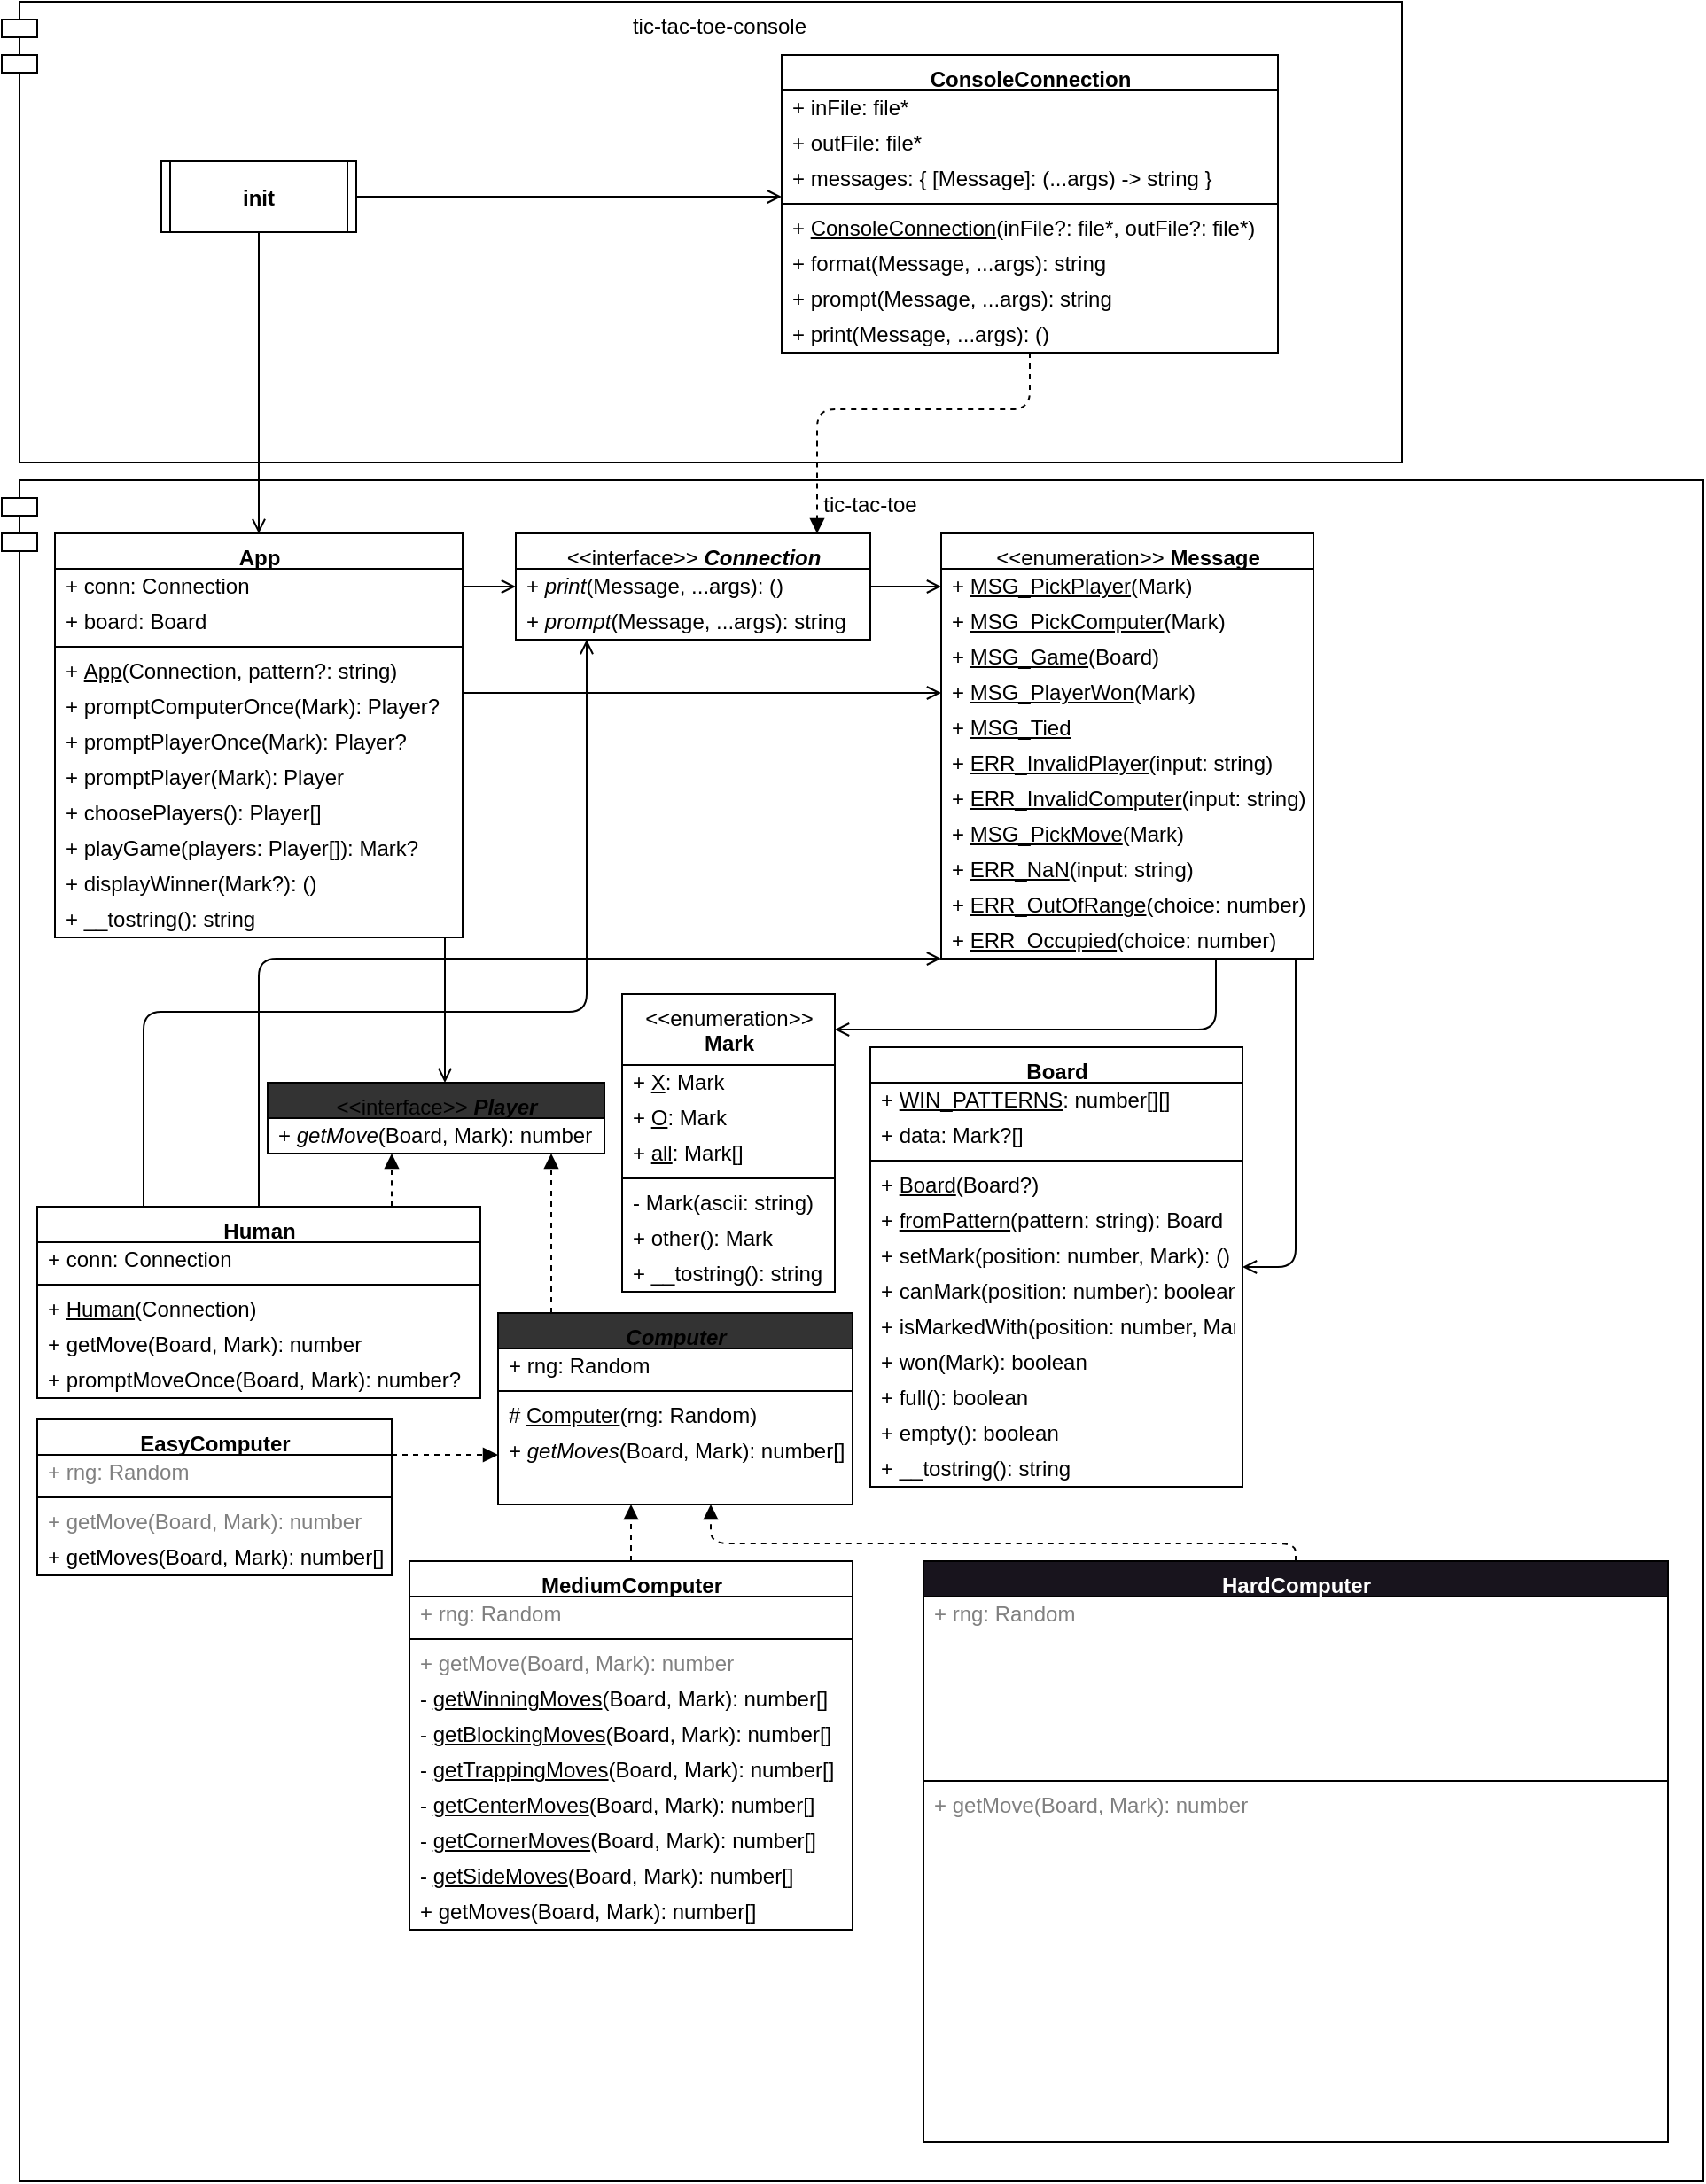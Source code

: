 <mxfile>
    <diagram name="Page-1" id="3Qmz4yNFCVc4k0oNwkrS">
        <mxGraphModel dx="1030" dy="307" grid="1" gridSize="10" guides="0" tooltips="1" connect="1" arrows="1" fold="1" page="1" pageScale="1" pageWidth="850" pageHeight="1100" math="0" shadow="0">
            <root>
                <mxCell id="0"/>
                <mxCell id="1" parent="0"/>
                <mxCell id="96" value="" style="group" vertex="1" connectable="0" parent="1">
                    <mxGeometry x="10" y="10" width="790" height="260" as="geometry"/>
                </mxCell>
                <mxCell id="vkjEDLj0hO1vBvQd3F8n-6" value="tic-tac-toe-console" style="shape=module;align=left;spacingLeft=20;align=center;verticalAlign=top;whiteSpace=wrap;html=1;" parent="96" vertex="1">
                    <mxGeometry width="790" height="260" as="geometry"/>
                </mxCell>
                <mxCell id="188" style="edgeStyle=orthogonalEdgeStyle;html=1;fontColor=#FFFFFF;endArrow=open;endFill=0;" edge="1" parent="96" source="13" target="3">
                    <mxGeometry relative="1" as="geometry">
                        <Array as="points">
                            <mxPoint x="380" y="110"/>
                            <mxPoint x="380" y="110"/>
                        </Array>
                    </mxGeometry>
                </mxCell>
                <mxCell id="13" value="init" style="shape=process2;fixedSize=1;size=5;fontStyle=1;" vertex="1" parent="96">
                    <mxGeometry x="90" y="90" width="110" height="40" as="geometry"/>
                </mxCell>
                <mxCell id="3" value="&lt;b&gt;ConsoleConnection&lt;/b&gt;" style="swimlane;fontStyle=0;align=center;verticalAlign=top;childLayout=stackLayout;horizontal=1;startSize=20;horizontalStack=0;resizeParent=1;resizeParentMax=0;resizeLast=0;collapsible=0;marginBottom=0;html=1;" vertex="1" parent="96">
                    <mxGeometry x="440" y="30" width="280" height="168" as="geometry"/>
                </mxCell>
                <mxCell id="5" value="+ inFile: file*" style="text;html=1;strokeColor=none;fillColor=none;align=left;verticalAlign=middle;spacingLeft=4;spacingRight=4;overflow=hidden;rotatable=0;points=[[0,0.5],[1,0.5]];portConstraint=eastwest;" vertex="1" parent="3">
                    <mxGeometry y="20" width="280" height="20" as="geometry"/>
                </mxCell>
                <mxCell id="14" value="+ outFile: file*" style="text;html=1;strokeColor=none;fillColor=none;align=left;verticalAlign=middle;spacingLeft=4;spacingRight=4;overflow=hidden;rotatable=0;points=[[0,0.5],[1,0.5]];portConstraint=eastwest;" vertex="1" parent="3">
                    <mxGeometry y="40" width="280" height="20" as="geometry"/>
                </mxCell>
                <mxCell id="17" value="+ messages: { [Message]: (...args) -&amp;gt; string }" style="text;html=1;strokeColor=none;fillColor=none;align=left;verticalAlign=middle;spacingLeft=4;spacingRight=4;overflow=hidden;rotatable=0;points=[[0,0.5],[1,0.5]];portConstraint=eastwest;" vertex="1" parent="3">
                    <mxGeometry y="60" width="280" height="20" as="geometry"/>
                </mxCell>
                <mxCell id="8" value="" style="line;strokeWidth=1;fillColor=none;align=left;verticalAlign=middle;spacingTop=-1;spacingLeft=3;spacingRight=3;rotatable=0;labelPosition=right;points=[];portConstraint=eastwest;" vertex="1" parent="3">
                    <mxGeometry y="80" width="280" height="8" as="geometry"/>
                </mxCell>
                <mxCell id="19" value="+ &lt;u&gt;ConsoleConnection&lt;/u&gt;(inFile?: file*, outFile?: file*)" style="text;html=1;strokeColor=none;fillColor=none;align=left;verticalAlign=middle;spacingLeft=4;spacingRight=4;overflow=hidden;rotatable=0;points=[[0,0.5],[1,0.5]];portConstraint=eastwest;" vertex="1" parent="3">
                    <mxGeometry y="88" width="280" height="20" as="geometry"/>
                </mxCell>
                <mxCell id="18" value="+ format(Message, ...args): string" style="text;html=1;strokeColor=none;fillColor=none;align=left;verticalAlign=middle;spacingLeft=4;spacingRight=4;overflow=hidden;rotatable=0;points=[[0,0.5],[1,0.5]];portConstraint=eastwest;" vertex="1" parent="3">
                    <mxGeometry y="108" width="280" height="20" as="geometry"/>
                </mxCell>
                <mxCell id="10" value="+ prompt(Message, ...args): string" style="text;html=1;strokeColor=none;fillColor=none;align=left;verticalAlign=middle;spacingLeft=4;spacingRight=4;overflow=hidden;rotatable=0;points=[[0,0.5],[1,0.5]];portConstraint=eastwest;" vertex="1" parent="3">
                    <mxGeometry y="128" width="280" height="20" as="geometry"/>
                </mxCell>
                <mxCell id="16" value="+ print(Message, ...args): ()" style="text;html=1;strokeColor=none;fillColor=none;align=left;verticalAlign=middle;spacingLeft=4;spacingRight=4;overflow=hidden;rotatable=0;points=[[0,0.5],[1,0.5]];portConstraint=eastwest;" vertex="1" parent="3">
                    <mxGeometry y="148" width="280" height="20" as="geometry"/>
                </mxCell>
                <mxCell id="190" value="" style="group" vertex="1" connectable="0" parent="1">
                    <mxGeometry x="10" y="280" width="960" height="960" as="geometry"/>
                </mxCell>
                <mxCell id="vkjEDLj0hO1vBvQd3F8n-5" value="tic-tac-toe" style="shape=module;align=left;spacingLeft=20;align=center;verticalAlign=top;whiteSpace=wrap;html=1;" parent="190" vertex="1">
                    <mxGeometry width="960" height="960" as="geometry"/>
                </mxCell>
                <mxCell id="20" value="&lt;b&gt;App&lt;/b&gt;" style="swimlane;fontStyle=0;align=center;verticalAlign=top;childLayout=stackLayout;horizontal=1;startSize=20;horizontalStack=0;resizeParent=1;resizeParentMax=0;resizeLast=0;collapsible=0;marginBottom=0;html=1;" vertex="1" parent="190">
                    <mxGeometry x="30" y="30" width="230" height="228" as="geometry"/>
                </mxCell>
                <mxCell id="28" value="+ conn: Connection" style="text;html=1;strokeColor=none;fillColor=none;align=left;verticalAlign=middle;spacingLeft=4;spacingRight=4;overflow=hidden;rotatable=0;points=[[0,0.5],[1,0.5]];portConstraint=eastwest;" vertex="1" parent="20">
                    <mxGeometry y="20" width="230" height="20" as="geometry"/>
                </mxCell>
                <mxCell id="24" value="+ board: Board" style="text;html=1;strokeColor=none;fillColor=none;align=left;verticalAlign=middle;spacingLeft=4;spacingRight=4;overflow=hidden;rotatable=0;points=[[0,0.5],[1,0.5]];portConstraint=eastwest;" vertex="1" parent="20">
                    <mxGeometry y="40" width="230" height="20" as="geometry"/>
                </mxCell>
                <mxCell id="25" value="" style="line;strokeWidth=1;fillColor=none;align=left;verticalAlign=middle;spacingTop=-1;spacingLeft=3;spacingRight=3;rotatable=0;labelPosition=right;points=[];portConstraint=eastwest;" vertex="1" parent="20">
                    <mxGeometry y="60" width="230" height="8" as="geometry"/>
                </mxCell>
                <mxCell id="22" value="+&amp;nbsp;&lt;u&gt;App&lt;/u&gt;(Connection, pattern?: string)" style="text;html=1;strokeColor=none;fillColor=none;align=left;verticalAlign=middle;spacingLeft=4;spacingRight=4;overflow=hidden;rotatable=0;points=[[0,0.5],[1,0.5]];portConstraint=eastwest;" vertex="1" parent="20">
                    <mxGeometry y="68" width="230" height="20" as="geometry"/>
                </mxCell>
                <mxCell id="27" value="+ promptComputerOnce(Mark): Player?" style="text;html=1;strokeColor=none;fillColor=none;align=left;verticalAlign=middle;spacingLeft=4;spacingRight=4;overflow=hidden;rotatable=0;points=[[0,0.5],[1,0.5]];portConstraint=eastwest;" vertex="1" parent="20">
                    <mxGeometry y="88" width="230" height="20" as="geometry"/>
                </mxCell>
                <mxCell id="29" value="+ promptPlayerOnce(Mark): Player?" style="text;html=1;strokeColor=none;fillColor=none;align=left;verticalAlign=middle;spacingLeft=4;spacingRight=4;overflow=hidden;rotatable=0;points=[[0,0.5],[1,0.5]];portConstraint=eastwest;" vertex="1" parent="20">
                    <mxGeometry y="108" width="230" height="20" as="geometry"/>
                </mxCell>
                <mxCell id="33" value="+ promptPlayer(Mark): Player" style="text;html=1;strokeColor=none;fillColor=none;align=left;verticalAlign=middle;spacingLeft=4;spacingRight=4;overflow=hidden;rotatable=0;points=[[0,0.5],[1,0.5]];portConstraint=eastwest;" vertex="1" parent="20">
                    <mxGeometry y="128" width="230" height="20" as="geometry"/>
                </mxCell>
                <mxCell id="32" value="+ choosePlayers(): Player[]" style="text;html=1;strokeColor=none;fillColor=none;align=left;verticalAlign=middle;spacingLeft=4;spacingRight=4;overflow=hidden;rotatable=0;points=[[0,0.5],[1,0.5]];portConstraint=eastwest;" vertex="1" parent="20">
                    <mxGeometry y="148" width="230" height="20" as="geometry"/>
                </mxCell>
                <mxCell id="31" value="+ playGame(players: Player[]): Mark?" style="text;html=1;strokeColor=none;fillColor=none;align=left;verticalAlign=middle;spacingLeft=4;spacingRight=4;overflow=hidden;rotatable=0;points=[[0,0.5],[1,0.5]];portConstraint=eastwest;" vertex="1" parent="20">
                    <mxGeometry y="168" width="230" height="20" as="geometry"/>
                </mxCell>
                <mxCell id="30" value="+ displayWinner(Mark?): ()" style="text;html=1;strokeColor=none;fillColor=none;align=left;verticalAlign=middle;spacingLeft=4;spacingRight=4;overflow=hidden;rotatable=0;points=[[0,0.5],[1,0.5]];portConstraint=eastwest;" vertex="1" parent="20">
                    <mxGeometry y="188" width="230" height="20" as="geometry"/>
                </mxCell>
                <mxCell id="34" value="+ __tostring(): string" style="text;html=1;strokeColor=none;fillColor=none;align=left;verticalAlign=middle;spacingLeft=4;spacingRight=4;overflow=hidden;rotatable=0;points=[[0,0.5],[1,0.5]];portConstraint=eastwest;" vertex="1" parent="20">
                    <mxGeometry y="208" width="230" height="20" as="geometry"/>
                </mxCell>
                <mxCell id="35" value="&amp;lt;&amp;lt;interface&amp;gt;&amp;gt; &lt;b&gt;&lt;i&gt;Connection&lt;/i&gt;&lt;/b&gt;" style="swimlane;fontStyle=0;align=center;verticalAlign=top;childLayout=stackLayout;horizontal=1;startSize=20;horizontalStack=0;resizeParent=1;resizeParentMax=0;resizeLast=0;collapsible=0;marginBottom=0;html=1;" vertex="1" parent="190">
                    <mxGeometry x="290" y="30" width="200" height="60" as="geometry"/>
                </mxCell>
                <mxCell id="39" value="+ &lt;i&gt;print&lt;/i&gt;(Message, ...args): ()" style="text;html=1;strokeColor=none;fillColor=none;align=left;verticalAlign=middle;spacingLeft=4;spacingRight=4;overflow=hidden;rotatable=0;points=[[0,0.5],[1,0.5]];portConstraint=eastwest;" vertex="1" parent="35">
                    <mxGeometry y="20" width="200" height="20" as="geometry"/>
                </mxCell>
                <mxCell id="43" value="+ &lt;i&gt;prompt&lt;/i&gt;(Message, ...args): string" style="text;html=1;strokeColor=none;fillColor=none;align=left;verticalAlign=middle;spacingLeft=4;spacingRight=4;overflow=hidden;rotatable=0;points=[[0,0.5],[1,0.5]];portConstraint=eastwest;" vertex="1" parent="35">
                    <mxGeometry y="40" width="200" height="20" as="geometry"/>
                </mxCell>
                <mxCell id="181" style="edgeStyle=orthogonalEdgeStyle;html=1;fontColor=#FFFFFF;endArrow=open;endFill=0;" edge="1" parent="190" source="20" target="35">
                    <mxGeometry relative="1" as="geometry">
                        <Array as="points">
                            <mxPoint x="270" y="60"/>
                            <mxPoint x="270" y="60"/>
                        </Array>
                    </mxGeometry>
                </mxCell>
                <mxCell id="64" value="&amp;lt;&amp;lt;enumeration&amp;gt;&amp;gt;&lt;br&gt;&lt;b&gt;Mark&lt;/b&gt;" style="swimlane;fontStyle=0;align=center;verticalAlign=top;childLayout=stackLayout;horizontal=1;startSize=40;horizontalStack=0;resizeParent=1;resizeParentMax=0;resizeLast=0;collapsible=0;marginBottom=0;html=1;fillColor=default;" vertex="1" parent="190">
                    <mxGeometry x="350" y="290" width="120" height="168" as="geometry"/>
                </mxCell>
                <mxCell id="66" value="+ &lt;u&gt;X&lt;/u&gt;: Mark" style="text;html=1;strokeColor=none;fillColor=none;align=left;verticalAlign=middle;spacingLeft=4;spacingRight=4;overflow=hidden;rotatable=0;points=[[0,0.5],[1,0.5]];portConstraint=eastwest;" vertex="1" parent="64">
                    <mxGeometry y="40" width="120" height="20" as="geometry"/>
                </mxCell>
                <mxCell id="72" value="+ &lt;u&gt;O&lt;/u&gt;: Mark" style="text;html=1;strokeColor=none;fillColor=none;align=left;verticalAlign=middle;spacingLeft=4;spacingRight=4;overflow=hidden;rotatable=0;points=[[0,0.5],[1,0.5]];portConstraint=eastwest;" vertex="1" parent="64">
                    <mxGeometry y="60" width="120" height="20" as="geometry"/>
                </mxCell>
                <mxCell id="73" value="+ &lt;u&gt;all&lt;/u&gt;: Mark[]" style="text;html=1;strokeColor=none;fillColor=none;align=left;verticalAlign=middle;spacingLeft=4;spacingRight=4;overflow=hidden;rotatable=0;points=[[0,0.5],[1,0.5]];portConstraint=eastwest;" vertex="1" parent="64">
                    <mxGeometry y="80" width="120" height="20" as="geometry"/>
                </mxCell>
                <mxCell id="69" value="" style="line;strokeWidth=1;fillColor=none;align=left;verticalAlign=middle;spacingTop=-1;spacingLeft=3;spacingRight=3;rotatable=0;labelPosition=right;points=[];portConstraint=eastwest;" vertex="1" parent="64">
                    <mxGeometry y="100" width="120" height="8" as="geometry"/>
                </mxCell>
                <mxCell id="71" value="- Mark(ascii: string)" style="text;html=1;strokeColor=none;fillColor=none;align=left;verticalAlign=middle;spacingLeft=4;spacingRight=4;overflow=hidden;rotatable=0;points=[[0,0.5],[1,0.5]];portConstraint=eastwest;" vertex="1" parent="64">
                    <mxGeometry y="108" width="120" height="20" as="geometry"/>
                </mxCell>
                <mxCell id="74" value="+ other(): Mark" style="text;html=1;strokeColor=none;fillColor=none;align=left;verticalAlign=middle;spacingLeft=4;spacingRight=4;overflow=hidden;rotatable=0;points=[[0,0.5],[1,0.5]];portConstraint=eastwest;" vertex="1" parent="64">
                    <mxGeometry y="128" width="120" height="20" as="geometry"/>
                </mxCell>
                <mxCell id="75" value="+ __tostring(): string" style="text;html=1;strokeColor=none;fillColor=none;align=left;verticalAlign=middle;spacingLeft=4;spacingRight=4;overflow=hidden;rotatable=0;points=[[0,0.5],[1,0.5]];portConstraint=eastwest;" vertex="1" parent="64">
                    <mxGeometry y="148" width="120" height="20" as="geometry"/>
                </mxCell>
                <mxCell id="140" style="edgeStyle=orthogonalEdgeStyle;html=1;endArrow=open;endFill=0;" edge="1" parent="190" source="76" target="44">
                    <mxGeometry relative="1" as="geometry">
                        <mxPoint x="580" y="154" as="sourcePoint"/>
                        <Array as="points">
                            <mxPoint x="730" y="444"/>
                        </Array>
                    </mxGeometry>
                </mxCell>
                <mxCell id="141" style="edgeStyle=orthogonalEdgeStyle;html=1;endArrow=open;endFill=0;" edge="1" parent="190" source="76" target="64">
                    <mxGeometry relative="1" as="geometry">
                        <Array as="points">
                            <mxPoint x="685" y="310"/>
                        </Array>
                    </mxGeometry>
                </mxCell>
                <mxCell id="76" value="&amp;lt;&amp;lt;enumeration&amp;gt;&amp;gt; &lt;b&gt;Message&lt;/b&gt;" style="swimlane;fontStyle=0;align=center;verticalAlign=top;childLayout=stackLayout;horizontal=1;startSize=20;horizontalStack=0;resizeParent=1;resizeParentMax=0;resizeLast=0;collapsible=0;marginBottom=0;html=1;" vertex="1" parent="190">
                    <mxGeometry x="530" y="30" width="210" height="240" as="geometry"/>
                </mxCell>
                <mxCell id="84" value="+ &lt;u&gt;MSG_PickPlayer&lt;/u&gt;(Mark)" style="text;html=1;strokeColor=none;fillColor=none;align=left;verticalAlign=middle;spacingLeft=4;spacingRight=4;overflow=hidden;rotatable=0;points=[[0,0.5],[1,0.5]];portConstraint=eastwest;" vertex="1" parent="76">
                    <mxGeometry y="20" width="210" height="20" as="geometry"/>
                </mxCell>
                <mxCell id="85" value="+ &lt;u&gt;MSG_PickComputer&lt;/u&gt;(Mark)" style="text;html=1;strokeColor=none;fillColor=none;align=left;verticalAlign=middle;spacingLeft=4;spacingRight=4;overflow=hidden;rotatable=0;points=[[0,0.5],[1,0.5]];portConstraint=eastwest;" vertex="1" parent="76">
                    <mxGeometry y="40" width="210" height="20" as="geometry"/>
                </mxCell>
                <mxCell id="86" value="+ &lt;u&gt;MSG_Game&lt;/u&gt;(Board)" style="text;html=1;strokeColor=none;fillColor=none;align=left;verticalAlign=middle;spacingLeft=4;spacingRight=4;overflow=hidden;rotatable=0;points=[[0,0.5],[1,0.5]];portConstraint=eastwest;" vertex="1" parent="76">
                    <mxGeometry y="60" width="210" height="20" as="geometry"/>
                </mxCell>
                <mxCell id="87" value="+ &lt;u&gt;MSG_PlayerWon&lt;/u&gt;(Mark)" style="text;html=1;strokeColor=none;fillColor=none;align=left;verticalAlign=middle;spacingLeft=4;spacingRight=4;overflow=hidden;rotatable=0;points=[[0,0.5],[1,0.5]];portConstraint=eastwest;" vertex="1" parent="76">
                    <mxGeometry y="80" width="210" height="20" as="geometry"/>
                </mxCell>
                <mxCell id="88" value="+ &lt;u&gt;MSG_Tied&lt;/u&gt;" style="text;html=1;strokeColor=none;fillColor=none;align=left;verticalAlign=middle;spacingLeft=4;spacingRight=4;overflow=hidden;rotatable=0;points=[[0,0.5],[1,0.5]];portConstraint=eastwest;" vertex="1" parent="76">
                    <mxGeometry y="100" width="210" height="20" as="geometry"/>
                </mxCell>
                <mxCell id="89" value="+ &lt;u&gt;ERR_InvalidPlayer&lt;/u&gt;(input: string)" style="text;html=1;strokeColor=none;fillColor=none;align=left;verticalAlign=middle;spacingLeft=4;spacingRight=4;overflow=hidden;rotatable=0;points=[[0,0.5],[1,0.5]];portConstraint=eastwest;" vertex="1" parent="76">
                    <mxGeometry y="120" width="210" height="20" as="geometry"/>
                </mxCell>
                <mxCell id="90" value="+ &lt;u&gt;ERR_InvalidComputer&lt;/u&gt;(input: string)" style="text;html=1;strokeColor=none;fillColor=none;align=left;verticalAlign=middle;spacingLeft=4;spacingRight=4;overflow=hidden;rotatable=0;points=[[0,0.5],[1,0.5]];portConstraint=eastwest;" vertex="1" parent="76">
                    <mxGeometry y="140" width="210" height="20" as="geometry"/>
                </mxCell>
                <mxCell id="91" value="+ &lt;u&gt;MSG_PickMove&lt;/u&gt;(Mark)" style="text;html=1;strokeColor=none;fillColor=none;align=left;verticalAlign=middle;spacingLeft=4;spacingRight=4;overflow=hidden;rotatable=0;points=[[0,0.5],[1,0.5]];portConstraint=eastwest;" vertex="1" parent="76">
                    <mxGeometry y="160" width="210" height="20" as="geometry"/>
                </mxCell>
                <mxCell id="92" value="+ &lt;u&gt;ERR_NaN&lt;/u&gt;(input: string)" style="text;html=1;strokeColor=none;fillColor=none;align=left;verticalAlign=middle;spacingLeft=4;spacingRight=4;overflow=hidden;rotatable=0;points=[[0,0.5],[1,0.5]];portConstraint=eastwest;" vertex="1" parent="76">
                    <mxGeometry y="180" width="210" height="20" as="geometry"/>
                </mxCell>
                <mxCell id="93" value="+ &lt;u&gt;ERR_OutOfRange&lt;/u&gt;(choice: number)" style="text;html=1;strokeColor=none;fillColor=none;align=left;verticalAlign=middle;spacingLeft=4;spacingRight=4;overflow=hidden;rotatable=0;points=[[0,0.5],[1,0.5]];portConstraint=eastwest;" vertex="1" parent="76">
                    <mxGeometry y="200" width="210" height="20" as="geometry"/>
                </mxCell>
                <mxCell id="94" value="+ &lt;u&gt;ERR_Occupied&lt;/u&gt;(choice: number)" style="text;html=1;strokeColor=none;fillColor=none;align=left;verticalAlign=middle;spacingLeft=4;spacingRight=4;overflow=hidden;rotatable=0;points=[[0,0.5],[1,0.5]];portConstraint=eastwest;" vertex="1" parent="76">
                    <mxGeometry y="220" width="210" height="20" as="geometry"/>
                </mxCell>
                <mxCell id="186" style="edgeStyle=orthogonalEdgeStyle;html=1;fontColor=#FFFFFF;endArrow=open;endFill=0;" edge="1" parent="190" source="20" target="76">
                    <mxGeometry relative="1" as="geometry">
                        <Array as="points">
                            <mxPoint x="400" y="120"/>
                            <mxPoint x="400" y="120"/>
                        </Array>
                    </mxGeometry>
                </mxCell>
                <mxCell id="185" style="edgeStyle=orthogonalEdgeStyle;html=1;fontColor=#FFFFFF;endArrow=open;endFill=0;" edge="1" parent="190" source="35" target="76">
                    <mxGeometry relative="1" as="geometry">
                        <Array as="points">
                            <mxPoint x="520" y="60"/>
                            <mxPoint x="520" y="60"/>
                        </Array>
                    </mxGeometry>
                </mxCell>
                <mxCell id="98" value="&amp;lt;&amp;lt;interface&amp;gt;&amp;gt; &lt;b&gt;&lt;i&gt;Player&lt;/i&gt;&lt;/b&gt;" style="swimlane;fontStyle=0;align=center;verticalAlign=top;childLayout=stackLayout;horizontal=1;startSize=20;horizontalStack=0;resizeParent=1;resizeParentMax=0;resizeLast=0;collapsible=0;marginBottom=0;html=1;fillStyle=auto;gradientColor=none;swimlaneFillColor=none;fillColor=#333333;" vertex="1" parent="190">
                    <mxGeometry x="150" y="340" width="190" height="40" as="geometry"/>
                </mxCell>
                <mxCell id="105" value="+ &lt;i&gt;getMove&lt;/i&gt;(Board, Mark): number" style="text;html=1;strokeColor=none;fillColor=none;align=left;verticalAlign=middle;spacingLeft=4;spacingRight=4;overflow=hidden;rotatable=0;points=[[0,0.5],[1,0.5]];portConstraint=eastwest;" vertex="1" parent="98">
                    <mxGeometry y="20" width="190" height="20" as="geometry"/>
                </mxCell>
                <mxCell id="139" style="edgeStyle=orthogonalEdgeStyle;html=1;endArrow=open;endFill=0;" edge="1" parent="190" source="20" target="98">
                    <mxGeometry relative="1" as="geometry">
                        <Array as="points">
                            <mxPoint x="250" y="310"/>
                            <mxPoint x="250" y="310"/>
                        </Array>
                    </mxGeometry>
                </mxCell>
                <mxCell id="114" style="edgeStyle=orthogonalEdgeStyle;html=1;endArrow=block;endFill=1;dashed=1;" edge="1" parent="190" source="106" target="98">
                    <mxGeometry relative="1" as="geometry">
                        <Array as="points">
                            <mxPoint x="310" y="430"/>
                            <mxPoint x="310" y="430"/>
                        </Array>
                    </mxGeometry>
                </mxCell>
                <mxCell id="106" value="&lt;b&gt;&lt;i&gt;Computer&lt;/i&gt;&lt;/b&gt;" style="swimlane;fontStyle=0;align=center;verticalAlign=top;childLayout=stackLayout;horizontal=1;startSize=20;horizontalStack=0;resizeParent=1;resizeParentMax=0;resizeLast=0;collapsible=0;marginBottom=0;html=1;fillColor=#333333;" vertex="1" parent="190">
                    <mxGeometry x="280" y="470" width="200" height="108" as="geometry"/>
                </mxCell>
                <mxCell id="135" value="+ rng: Random" style="text;html=1;strokeColor=none;fillColor=none;align=left;verticalAlign=middle;spacingLeft=4;spacingRight=4;overflow=hidden;rotatable=0;points=[[0,0.5],[1,0.5]];portConstraint=eastwest;" vertex="1" parent="106">
                    <mxGeometry y="20" width="200" height="20" as="geometry"/>
                </mxCell>
                <mxCell id="134" value="" style="line;strokeWidth=1;fillColor=none;align=left;verticalAlign=middle;spacingTop=-1;spacingLeft=3;spacingRight=3;rotatable=0;labelPosition=right;points=[];portConstraint=eastwest;" vertex="1" parent="106">
                    <mxGeometry y="40" width="200" height="8" as="geometry"/>
                </mxCell>
                <mxCell id="136" value="# &lt;u&gt;Computer&lt;/u&gt;(rng: Random)" style="text;html=1;strokeColor=none;fillColor=none;align=left;verticalAlign=middle;spacingLeft=4;spacingRight=4;overflow=hidden;rotatable=0;points=[[0,0.5],[1,0.5]];portConstraint=eastwest;" vertex="1" parent="106">
                    <mxGeometry y="48" width="200" height="20" as="geometry"/>
                </mxCell>
                <mxCell id="113" value="+ &lt;i&gt;getMoves&lt;/i&gt;(Board, Mark): number[]" style="text;html=1;strokeColor=none;fillColor=none;align=left;verticalAlign=middle;spacingLeft=4;spacingRight=4;overflow=hidden;rotatable=0;points=[[0,0.5],[1,0.5]];portConstraint=eastwest;" vertex="1" parent="106">
                    <mxGeometry y="68" width="200" height="20" as="geometry"/>
                </mxCell>
                <mxCell id="109" value="+ getMove(Board, Mark): number" style="text;html=1;strokeColor=none;fillColor=none;align=left;verticalAlign=middle;spacingLeft=4;spacingRight=4;overflow=hidden;rotatable=0;points=[[0,0.5],[1,0.5]];portConstraint=eastwest;fontColor=#FFFFFF;" vertex="1" parent="106">
                    <mxGeometry y="88" width="200" height="20" as="geometry"/>
                </mxCell>
                <mxCell id="125" style="edgeStyle=orthogonalEdgeStyle;html=1;endArrow=block;endFill=1;dashed=1;" edge="1" parent="190" source="115" target="98">
                    <mxGeometry relative="1" as="geometry">
                        <Array as="points">
                            <mxPoint x="220" y="400"/>
                            <mxPoint x="220" y="400"/>
                        </Array>
                    </mxGeometry>
                </mxCell>
                <mxCell id="182" style="edgeStyle=orthogonalEdgeStyle;html=1;fontColor=#FFFFFF;endArrow=open;endFill=0;" edge="1" parent="190" source="115" target="35">
                    <mxGeometry relative="1" as="geometry">
                        <Array as="points">
                            <mxPoint x="80" y="300"/>
                            <mxPoint x="330" y="300"/>
                        </Array>
                    </mxGeometry>
                </mxCell>
                <mxCell id="187" style="edgeStyle=orthogonalEdgeStyle;html=1;fontColor=#FFFFFF;endArrow=open;endFill=0;" edge="1" parent="190" source="115" target="76">
                    <mxGeometry relative="1" as="geometry">
                        <Array as="points">
                            <mxPoint x="145" y="270"/>
                        </Array>
                    </mxGeometry>
                </mxCell>
                <mxCell id="115" value="&lt;b&gt;Human&lt;/b&gt;" style="swimlane;fontStyle=0;align=center;verticalAlign=top;childLayout=stackLayout;horizontal=1;startSize=20;horizontalStack=0;resizeParent=1;resizeParentMax=0;resizeLast=0;collapsible=0;marginBottom=0;html=1;" vertex="1" parent="190">
                    <mxGeometry x="20" y="410" width="250" height="108" as="geometry"/>
                </mxCell>
                <mxCell id="122" value="+ conn: Connection" style="text;html=1;strokeColor=none;fillColor=none;align=left;verticalAlign=middle;spacingLeft=4;spacingRight=4;overflow=hidden;rotatable=0;points=[[0,0.5],[1,0.5]];portConstraint=eastwest;" vertex="1" parent="115">
                    <mxGeometry y="20" width="250" height="20" as="geometry"/>
                </mxCell>
                <mxCell id="120" value="" style="line;strokeWidth=1;fillColor=none;align=left;verticalAlign=middle;spacingTop=-1;spacingLeft=3;spacingRight=3;rotatable=0;labelPosition=right;points=[];portConstraint=eastwest;" vertex="1" parent="115">
                    <mxGeometry y="40" width="250" height="8" as="geometry"/>
                </mxCell>
                <mxCell id="124" value="+ &lt;u&gt;Human&lt;/u&gt;(Connection)" style="text;html=1;strokeColor=none;fillColor=none;align=left;verticalAlign=middle;spacingLeft=4;spacingRight=4;overflow=hidden;rotatable=0;points=[[0,0.5],[1,0.5]];portConstraint=eastwest;" vertex="1" parent="115">
                    <mxGeometry y="48" width="250" height="20" as="geometry"/>
                </mxCell>
                <mxCell id="117" value="+ getMove(Board, Mark): number" style="text;html=1;strokeColor=none;fillColor=none;align=left;verticalAlign=middle;spacingLeft=4;spacingRight=4;overflow=hidden;rotatable=0;points=[[0,0.5],[1,0.5]];portConstraint=eastwest;" vertex="1" parent="115">
                    <mxGeometry y="68" width="250" height="20" as="geometry"/>
                </mxCell>
                <mxCell id="119" value="+ promptMoveOnce(Board, Mark): number?" style="text;html=1;strokeColor=none;fillColor=none;align=left;verticalAlign=middle;spacingLeft=4;spacingRight=4;overflow=hidden;rotatable=0;points=[[0,0.5],[1,0.5]];portConstraint=eastwest;" vertex="1" parent="115">
                    <mxGeometry y="88" width="250" height="20" as="geometry"/>
                </mxCell>
                <mxCell id="138" style="edgeStyle=orthogonalEdgeStyle;html=1;dashed=1;endArrow=block;endFill=1;" edge="1" parent="190" source="126" target="106">
                    <mxGeometry relative="1" as="geometry">
                        <Array as="points">
                            <mxPoint x="250" y="550"/>
                            <mxPoint x="250" y="550"/>
                        </Array>
                    </mxGeometry>
                </mxCell>
                <mxCell id="126" value="&lt;b&gt;EasyComputer&lt;/b&gt;" style="swimlane;fontStyle=0;align=center;verticalAlign=top;childLayout=stackLayout;horizontal=1;startSize=20;horizontalStack=0;resizeParent=1;resizeParentMax=0;resizeLast=0;collapsible=0;marginBottom=0;html=1;" vertex="1" parent="190">
                    <mxGeometry x="20" y="530" width="200" height="88" as="geometry"/>
                </mxCell>
                <mxCell id="137" value="+ rng: Random" style="text;html=1;strokeColor=none;fillColor=none;align=left;verticalAlign=middle;spacingLeft=4;spacingRight=4;overflow=hidden;rotatable=0;points=[[0,0.5],[1,0.5]];portConstraint=eastwest;fontColor=#808080;" vertex="1" parent="126">
                    <mxGeometry y="20" width="200" height="20" as="geometry"/>
                </mxCell>
                <mxCell id="131" value="" style="line;strokeWidth=1;fillColor=none;align=left;verticalAlign=middle;spacingTop=-1;spacingLeft=3;spacingRight=3;rotatable=0;labelPosition=right;points=[];portConstraint=eastwest;" vertex="1" parent="126">
                    <mxGeometry y="40" width="200" height="8" as="geometry"/>
                </mxCell>
                <mxCell id="145" value="+ getMove(Board, Mark): number" style="text;html=1;strokeColor=none;fillColor=none;align=left;verticalAlign=middle;spacingLeft=4;spacingRight=4;overflow=hidden;rotatable=0;points=[[0,0.5],[1,0.5]];portConstraint=eastwest;fontColor=#808080;" vertex="1" parent="126">
                    <mxGeometry y="48" width="200" height="20" as="geometry"/>
                </mxCell>
                <mxCell id="133" value="+ getMoves(Board, Mark): number[]" style="text;html=1;strokeColor=none;fillColor=none;align=left;verticalAlign=middle;spacingLeft=4;spacingRight=4;overflow=hidden;rotatable=0;points=[[0,0.5],[1,0.5]];portConstraint=eastwest;" vertex="1" parent="126">
                    <mxGeometry y="68" width="200" height="20" as="geometry"/>
                </mxCell>
                <mxCell id="151" style="edgeStyle=orthogonalEdgeStyle;html=1;fontColor=#FFFFFF;endArrow=block;endFill=1;dashed=1;" edge="1" parent="190" source="146" target="106">
                    <mxGeometry relative="1" as="geometry">
                        <Array as="points">
                            <mxPoint x="355" y="610"/>
                            <mxPoint x="355" y="610"/>
                        </Array>
                    </mxGeometry>
                </mxCell>
                <mxCell id="146" value="&lt;b&gt;MediumComputer&lt;/b&gt;" style="swimlane;fontStyle=0;align=center;verticalAlign=top;childLayout=stackLayout;horizontal=1;startSize=20;horizontalStack=0;resizeParent=1;resizeParentMax=0;resizeLast=0;collapsible=0;marginBottom=0;html=1;fillColor=default;" vertex="1" parent="190">
                    <mxGeometry x="230" y="610" width="250" height="208" as="geometry"/>
                </mxCell>
                <mxCell id="147" value="+ rng: Random" style="text;html=1;strokeColor=none;fillColor=none;align=left;verticalAlign=middle;spacingLeft=4;spacingRight=4;overflow=hidden;rotatable=0;points=[[0,0.5],[1,0.5]];portConstraint=eastwest;fontColor=#808080;" vertex="1" parent="146">
                    <mxGeometry y="20" width="250" height="20" as="geometry"/>
                </mxCell>
                <mxCell id="148" value="" style="line;strokeWidth=1;fillColor=none;align=left;verticalAlign=middle;spacingTop=-1;spacingLeft=3;spacingRight=3;rotatable=0;labelPosition=right;points=[];portConstraint=eastwest;" vertex="1" parent="146">
                    <mxGeometry y="40" width="250" height="8" as="geometry"/>
                </mxCell>
                <mxCell id="150" value="+ getMove(Board, Mark): number" style="text;html=1;strokeColor=none;fillColor=none;align=left;verticalAlign=middle;spacingLeft=4;spacingRight=4;overflow=hidden;rotatable=0;points=[[0,0.5],[1,0.5]];portConstraint=eastwest;fontColor=#808080;" vertex="1" parent="146">
                    <mxGeometry y="48" width="250" height="20" as="geometry"/>
                </mxCell>
                <mxCell id="152" value="- &lt;u&gt;getWinningMoves&lt;/u&gt;(Board, Mark): number[]" style="text;html=1;strokeColor=none;fillColor=none;align=left;verticalAlign=middle;spacingLeft=4;spacingRight=4;overflow=hidden;rotatable=0;points=[[0,0.5],[1,0.5]];portConstraint=eastwest;" vertex="1" parent="146">
                    <mxGeometry y="68" width="250" height="20" as="geometry"/>
                </mxCell>
                <mxCell id="153" value="-&amp;nbsp;&lt;u&gt;getBlockingMoves&lt;/u&gt;(Board, Mark): number[]" style="text;html=1;strokeColor=none;fillColor=none;align=left;verticalAlign=middle;spacingLeft=4;spacingRight=4;overflow=hidden;rotatable=0;points=[[0,0.5],[1,0.5]];portConstraint=eastwest;" vertex="1" parent="146">
                    <mxGeometry y="88" width="250" height="20" as="geometry"/>
                </mxCell>
                <mxCell id="154" value="-&amp;nbsp;&lt;u&gt;getTrappingMoves&lt;/u&gt;(Board, Mark): number[]" style="text;html=1;strokeColor=none;fillColor=none;align=left;verticalAlign=middle;spacingLeft=4;spacingRight=4;overflow=hidden;rotatable=0;points=[[0,0.5],[1,0.5]];portConstraint=eastwest;" vertex="1" parent="146">
                    <mxGeometry y="108" width="250" height="20" as="geometry"/>
                </mxCell>
                <mxCell id="155" value="- &lt;u&gt;getCenterMoves&lt;/u&gt;(Board, Mark): number[]" style="text;html=1;strokeColor=none;fillColor=none;align=left;verticalAlign=middle;spacingLeft=4;spacingRight=4;overflow=hidden;rotatable=0;points=[[0,0.5],[1,0.5]];portConstraint=eastwest;" vertex="1" parent="146">
                    <mxGeometry y="128" width="250" height="20" as="geometry"/>
                </mxCell>
                <mxCell id="156" value="- &lt;u&gt;getCornerMoves&lt;/u&gt;(Board, Mark): number[]" style="text;html=1;strokeColor=none;fillColor=none;align=left;verticalAlign=middle;spacingLeft=4;spacingRight=4;overflow=hidden;rotatable=0;points=[[0,0.5],[1,0.5]];portConstraint=eastwest;" vertex="1" parent="146">
                    <mxGeometry y="148" width="250" height="20" as="geometry"/>
                </mxCell>
                <mxCell id="157" value="- &lt;u&gt;getSideMoves&lt;/u&gt;(Board, Mark): number[]" style="text;html=1;strokeColor=none;fillColor=none;align=left;verticalAlign=middle;spacingLeft=4;spacingRight=4;overflow=hidden;rotatable=0;points=[[0,0.5],[1,0.5]];portConstraint=eastwest;" vertex="1" parent="146">
                    <mxGeometry y="168" width="250" height="20" as="geometry"/>
                </mxCell>
                <mxCell id="149" value="+ getMoves(Board, Mark): number[]" style="text;html=1;strokeColor=none;fillColor=none;align=left;verticalAlign=middle;spacingLeft=4;spacingRight=4;overflow=hidden;rotatable=0;points=[[0,0.5],[1,0.5]];portConstraint=eastwest;" vertex="1" parent="146">
                    <mxGeometry y="188" width="250" height="20" as="geometry"/>
                </mxCell>
                <mxCell id="180" style="edgeStyle=orthogonalEdgeStyle;html=1;dashed=1;fontColor=#FFFFFF;endArrow=block;endFill=1;" edge="1" parent="190" source="159" target="106">
                    <mxGeometry relative="1" as="geometry">
                        <Array as="points">
                            <mxPoint x="400" y="600"/>
                        </Array>
                    </mxGeometry>
                </mxCell>
                <mxCell id="159" value="&lt;b&gt;HardComputer&lt;/b&gt;" style="swimlane;fontStyle=0;align=center;verticalAlign=top;childLayout=stackLayout;horizontal=1;startSize=20;horizontalStack=0;resizeParent=1;resizeParentMax=0;resizeLast=0;collapsible=0;marginBottom=0;html=1;fillStyle=auto;fontColor=#FFFFFF;fillColor=#18141D;gradientColor=none;" vertex="1" parent="190">
                    <mxGeometry x="520" y="610" width="420" height="328" as="geometry"/>
                </mxCell>
                <mxCell id="162" value="+ rng: Random" style="text;html=1;strokeColor=none;fillColor=none;align=left;verticalAlign=middle;spacingLeft=4;spacingRight=4;overflow=hidden;rotatable=0;points=[[0,0.5],[1,0.5]];portConstraint=eastwest;fontColor=#808080;fillStyle=auto;" vertex="1" parent="159">
                    <mxGeometry y="20" width="420" height="20" as="geometry"/>
                </mxCell>
                <mxCell id="163" value="- &lt;u&gt;EQUALITIES&lt;/u&gt;: Map&amp;lt;1..12, (number, number)&amp;gt;" style="text;html=1;strokeColor=none;fillColor=none;align=left;verticalAlign=middle;spacingLeft=4;spacingRight=4;overflow=hidden;rotatable=0;points=[[0,0.5],[1,0.5]];portConstraint=eastwest;fillStyle=auto;fontColor=#FFFFFF;" vertex="1" parent="159">
                    <mxGeometry y="40" width="420" height="20" as="geometry"/>
                </mxCell>
                <mxCell id="167" value="- &lt;u&gt;SYMMETRIES&lt;/u&gt;: { equalities: number[], image: number[] }" style="text;html=1;strokeColor=none;fillColor=none;align=left;verticalAlign=middle;spacingLeft=4;spacingRight=4;overflow=hidden;rotatable=0;points=[[0,0.5],[1,0.5]];portConstraint=eastwest;fillStyle=auto;fontColor=#FFFFFF;" vertex="1" parent="159">
                    <mxGeometry y="60" width="420" height="20" as="geometry"/>
                </mxCell>
                <mxCell id="174" value="+ &lt;u&gt;RECONCILERS&lt;/u&gt;: Map&amp;lt;Mark, (number, number) -&amp;gt; number&amp;gt;" style="text;html=1;strokeColor=none;fillColor=none;align=left;verticalAlign=middle;spacingLeft=4;spacingRight=4;overflow=hidden;rotatable=0;points=[[0,0.5],[1,0.5]];portConstraint=eastwest;fillStyle=auto;fontColor=#FFFFFF;" vertex="1" parent="159">
                    <mxGeometry y="80" width="420" height="20" as="geometry"/>
                </mxCell>
                <mxCell id="175" value="+ &lt;u&gt;CONTROLS&lt;/u&gt;: Map&amp;lt;Mark, number&amp;gt;" style="text;html=1;strokeColor=none;fillColor=none;align=left;verticalAlign=middle;spacingLeft=4;spacingRight=4;overflow=hidden;rotatable=0;points=[[0,0.5],[1,0.5]];portConstraint=eastwest;fillStyle=auto;fontColor=#FFFFFF;" vertex="1" parent="159">
                    <mxGeometry y="100" width="420" height="20" as="geometry"/>
                </mxCell>
                <mxCell id="164" value="" style="line;strokeWidth=1;fillColor=none;align=left;verticalAlign=middle;spacingTop=-1;spacingLeft=3;spacingRight=3;rotatable=0;labelPosition=right;points=[];portConstraint=eastwest;fillStyle=auto;fontColor=#FFFFFF;" vertex="1" parent="159">
                    <mxGeometry y="120" width="420" height="8" as="geometry"/>
                </mxCell>
                <mxCell id="179" value="+ getMove(Board, Mark): number" style="text;html=1;strokeColor=none;fillColor=none;align=left;verticalAlign=middle;spacingLeft=4;spacingRight=4;overflow=hidden;rotatable=0;points=[[0,0.5],[1,0.5]];portConstraint=eastwest;fontColor=#808080;" vertex="1" parent="159">
                    <mxGeometry y="128" width="420" height="20" as="geometry"/>
                </mxCell>
                <mxCell id="166" value="- &lt;u&gt;symmetryMatches&lt;/u&gt;(equalSet: Set&amp;lt;number&amp;gt;, symmetry: number[]): boolean" style="text;html=1;strokeColor=none;fillColor=none;align=left;verticalAlign=middle;spacingLeft=4;spacingRight=4;overflow=hidden;rotatable=0;points=[[0,0.5],[1,0.5]];portConstraint=eastwest;fillStyle=auto;fontColor=#FFFFFF;" vertex="1" parent="159">
                    <mxGeometry y="148" width="420" height="20" as="geometry"/>
                </mxCell>
                <mxCell id="168" value="- &lt;u&gt;filterImage&lt;/u&gt;(Board, image: number[]): number[]" style="text;html=1;strokeColor=none;fillColor=none;align=left;verticalAlign=middle;spacingLeft=4;spacingRight=4;overflow=hidden;rotatable=0;points=[[0,0.5],[1,0.5]];portConstraint=eastwest;fillStyle=auto;fontColor=#FFFFFF;" vertex="1" parent="159">
                    <mxGeometry y="168" width="420" height="20" as="geometry"/>
                </mxCell>
                <mxCell id="169" value="- &lt;u&gt;getEqualitySet&lt;/u&gt;(Board): Set&amp;lt;number&amp;gt;" style="text;html=1;strokeColor=none;fillColor=none;align=left;verticalAlign=middle;spacingLeft=4;spacingRight=4;overflow=hidden;rotatable=0;points=[[0,0.5],[1,0.5]];portConstraint=eastwest;fillStyle=auto;fontColor=#FFFFFF;" vertex="1" parent="159">
                    <mxGeometry y="188" width="420" height="20" as="geometry"/>
                </mxCell>
                <mxCell id="170" value="- &lt;u&gt;symmetricMoves&lt;/u&gt;(Board): number[]?" style="text;html=1;strokeColor=none;fillColor=none;align=left;verticalAlign=middle;spacingLeft=4;spacingRight=4;overflow=hidden;rotatable=0;points=[[0,0.5],[1,0.5]];portConstraint=eastwest;fillStyle=auto;fontColor=#FFFFFF;" vertex="1" parent="159">
                    <mxGeometry y="208" width="420" height="20" as="geometry"/>
                </mxCell>
                <mxCell id="171" value="- &lt;u&gt;simpleMoves&lt;/u&gt;(Board): number[]" style="text;html=1;strokeColor=none;fillColor=none;align=left;verticalAlign=middle;spacingLeft=4;spacingRight=4;overflow=hidden;rotatable=0;points=[[0,0.5],[1,0.5]];portConstraint=eastwest;fillStyle=auto;fontColor=#FFFFFF;" vertex="1" parent="159">
                    <mxGeometry y="228" width="420" height="20" as="geometry"/>
                </mxCell>
                <mxCell id="172" value="- &lt;u&gt;moves&lt;/u&gt;(Board): number[]" style="text;html=1;strokeColor=none;fillColor=none;align=left;verticalAlign=middle;spacingLeft=4;spacingRight=4;overflow=hidden;rotatable=0;points=[[0,0.5],[1,0.5]];portConstraint=eastwest;fillStyle=auto;fontColor=#FFFFFF;" vertex="1" parent="159">
                    <mxGeometry y="248" width="420" height="20" as="geometry"/>
                </mxCell>
                <mxCell id="173" value="- &lt;u&gt;terminal&lt;/u&gt;(Board): (-1 | 0 | 1)?" style="text;html=1;strokeColor=none;fillColor=none;align=left;verticalAlign=middle;spacingLeft=4;spacingRight=4;overflow=hidden;rotatable=0;points=[[0,0.5],[1,0.5]];portConstraint=eastwest;fillStyle=auto;fontColor=#FFFFFF;" vertex="1" parent="159">
                    <mxGeometry y="268" width="420" height="20" as="geometry"/>
                </mxCell>
                <mxCell id="177" value="+ &lt;u&gt;judge&lt;/u&gt;(Board, Mark): number" style="text;html=1;strokeColor=none;fillColor=none;align=left;verticalAlign=middle;spacingLeft=4;spacingRight=4;overflow=hidden;rotatable=0;points=[[0,0.5],[1,0.5]];portConstraint=eastwest;fillStyle=auto;fontColor=#FFFFFF;" vertex="1" parent="159">
                    <mxGeometry y="288" width="420" height="20" as="geometry"/>
                </mxCell>
                <mxCell id="178" value="+ getMoves(Board, Mark): number[]" style="text;html=1;strokeColor=none;fillColor=none;align=left;verticalAlign=middle;spacingLeft=4;spacingRight=4;overflow=hidden;rotatable=0;points=[[0,0.5],[1,0.5]];portConstraint=eastwest;fillStyle=auto;fontColor=#FFFFFF;" vertex="1" parent="159">
                    <mxGeometry y="308" width="420" height="20" as="geometry"/>
                </mxCell>
                <mxCell id="44" value="&lt;b&gt;Board&lt;/b&gt;" style="swimlane;fontStyle=0;align=center;verticalAlign=top;childLayout=stackLayout;horizontal=1;startSize=20;horizontalStack=0;resizeParent=1;resizeParentMax=0;resizeLast=0;collapsible=0;marginBottom=0;html=1;" vertex="1" parent="190">
                    <mxGeometry x="490" y="320" width="210" height="248" as="geometry"/>
                </mxCell>
                <mxCell id="46" value="+ &lt;u&gt;WIN_PATTERNS&lt;/u&gt;: number[][]" style="text;html=1;strokeColor=none;fillColor=none;align=left;verticalAlign=middle;spacingLeft=4;spacingRight=4;overflow=hidden;rotatable=0;points=[[0,0.5],[1,0.5]];portConstraint=eastwest;" vertex="1" parent="44">
                    <mxGeometry y="20" width="210" height="20" as="geometry"/>
                </mxCell>
                <mxCell id="52" value="+ data: Mark?[]" style="text;html=1;strokeColor=none;fillColor=none;align=left;verticalAlign=middle;spacingLeft=4;spacingRight=4;overflow=hidden;rotatable=0;points=[[0,0.5],[1,0.5]];portConstraint=eastwest;" vertex="1" parent="44">
                    <mxGeometry y="40" width="210" height="20" as="geometry"/>
                </mxCell>
                <mxCell id="49" value="" style="line;strokeWidth=1;fillColor=none;align=left;verticalAlign=middle;spacingTop=-1;spacingLeft=3;spacingRight=3;rotatable=0;labelPosition=right;points=[];portConstraint=eastwest;" vertex="1" parent="44">
                    <mxGeometry y="60" width="210" height="8" as="geometry"/>
                </mxCell>
                <mxCell id="51" value="+ &lt;u&gt;Board&lt;/u&gt;(Board?)" style="text;html=1;strokeColor=none;fillColor=none;align=left;verticalAlign=middle;spacingLeft=4;spacingRight=4;overflow=hidden;rotatable=0;points=[[0,0.5],[1,0.5]];portConstraint=eastwest;" vertex="1" parent="44">
                    <mxGeometry y="68" width="210" height="20" as="geometry"/>
                </mxCell>
                <mxCell id="53" value="+ &lt;u&gt;fromPattern&lt;/u&gt;(pattern: string): Board" style="text;html=1;strokeColor=none;fillColor=none;align=left;verticalAlign=middle;spacingLeft=4;spacingRight=4;overflow=hidden;rotatable=0;points=[[0,0.5],[1,0.5]];portConstraint=eastwest;" vertex="1" parent="44">
                    <mxGeometry y="88" width="210" height="20" as="geometry"/>
                </mxCell>
                <mxCell id="54" value="+ setMark(position: number, Mark): ()" style="text;html=1;strokeColor=none;fillColor=none;align=left;verticalAlign=middle;spacingLeft=4;spacingRight=4;overflow=hidden;rotatable=0;points=[[0,0.5],[1,0.5]];portConstraint=eastwest;" vertex="1" parent="44">
                    <mxGeometry y="108" width="210" height="20" as="geometry"/>
                </mxCell>
                <mxCell id="55" value="+ canMark(position: number): boolean" style="text;html=1;strokeColor=none;fillColor=none;align=left;verticalAlign=middle;spacingLeft=4;spacingRight=4;overflow=hidden;rotatable=0;points=[[0,0.5],[1,0.5]];portConstraint=eastwest;" vertex="1" parent="44">
                    <mxGeometry y="128" width="210" height="20" as="geometry"/>
                </mxCell>
                <mxCell id="59" value="+ isMarkedWith(position: number, Mark): boolean" style="text;html=1;strokeColor=none;fillColor=none;align=left;verticalAlign=middle;spacingLeft=4;spacingRight=4;overflow=hidden;rotatable=0;points=[[0,0.5],[1,0.5]];portConstraint=eastwest;" vertex="1" parent="44">
                    <mxGeometry y="148" width="210" height="20" as="geometry"/>
                </mxCell>
                <mxCell id="60" value="+ won(Mark): boolean" style="text;html=1;strokeColor=none;fillColor=none;align=left;verticalAlign=middle;spacingLeft=4;spacingRight=4;overflow=hidden;rotatable=0;points=[[0,0.5],[1,0.5]];portConstraint=eastwest;" vertex="1" parent="44">
                    <mxGeometry y="168" width="210" height="20" as="geometry"/>
                </mxCell>
                <mxCell id="61" value="+ full(): boolean" style="text;html=1;strokeColor=none;fillColor=none;align=left;verticalAlign=middle;spacingLeft=4;spacingRight=4;overflow=hidden;rotatable=0;points=[[0,0.5],[1,0.5]];portConstraint=eastwest;" vertex="1" parent="44">
                    <mxGeometry y="188" width="210" height="20" as="geometry"/>
                </mxCell>
                <mxCell id="62" value="+ empty(): boolean" style="text;html=1;strokeColor=none;fillColor=none;align=left;verticalAlign=middle;spacingLeft=4;spacingRight=4;overflow=hidden;rotatable=0;points=[[0,0.5],[1,0.5]];portConstraint=eastwest;" vertex="1" parent="44">
                    <mxGeometry y="208" width="210" height="20" as="geometry"/>
                </mxCell>
                <mxCell id="63" value="+ __tostring(): string" style="text;html=1;strokeColor=none;fillColor=none;align=left;verticalAlign=middle;spacingLeft=4;spacingRight=4;overflow=hidden;rotatable=0;points=[[0,0.5],[1,0.5]];portConstraint=eastwest;" vertex="1" parent="44">
                    <mxGeometry y="228" width="210" height="20" as="geometry"/>
                </mxCell>
                <mxCell id="184" style="edgeStyle=orthogonalEdgeStyle;html=1;fontColor=#FFFFFF;endArrow=block;endFill=1;dashed=1;" edge="1" parent="1" source="3" target="35">
                    <mxGeometry relative="1" as="geometry">
                        <Array as="points">
                            <mxPoint x="590" y="240"/>
                            <mxPoint x="470" y="240"/>
                        </Array>
                    </mxGeometry>
                </mxCell>
                <mxCell id="189" style="edgeStyle=orthogonalEdgeStyle;html=1;fontColor=#FFFFFF;endArrow=open;endFill=0;" edge="1" parent="1" source="13" target="20">
                    <mxGeometry relative="1" as="geometry">
                        <Array as="points">
                            <mxPoint x="155" y="120"/>
                            <mxPoint x="155" y="120"/>
                        </Array>
                    </mxGeometry>
                </mxCell>
            </root>
        </mxGraphModel>
    </diagram>
</mxfile>